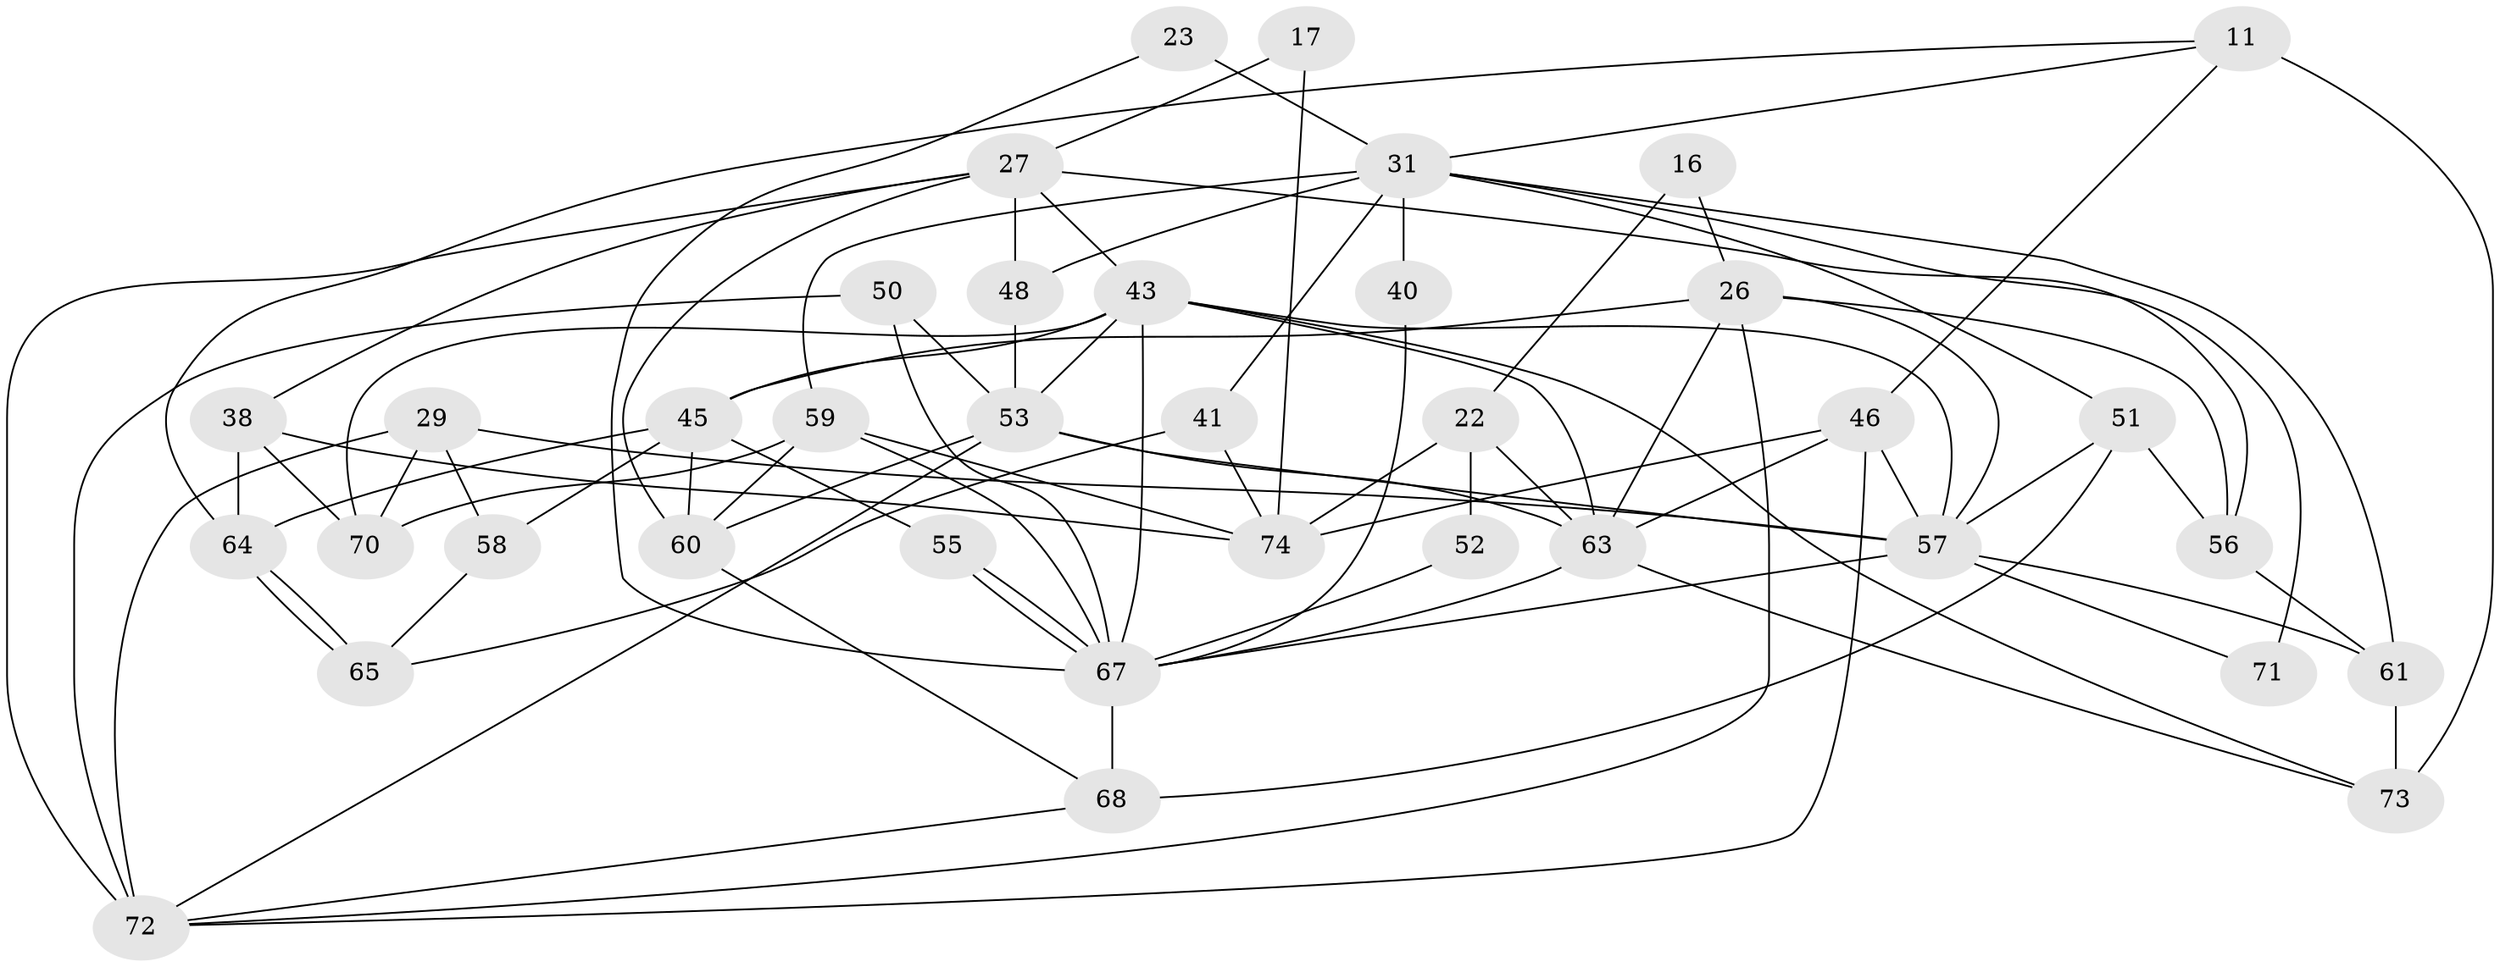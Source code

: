 // original degree distribution, {8: 0.02702702702702703, 3: 0.28378378378378377, 4: 0.2702702702702703, 5: 0.16216216216216217, 6: 0.08108108108108109, 2: 0.13513513513513514, 7: 0.04054054054054054}
// Generated by graph-tools (version 1.1) at 2025/49/03/09/25 04:49:27]
// undirected, 37 vertices, 87 edges
graph export_dot {
graph [start="1"]
  node [color=gray90,style=filled];
  11;
  16;
  17;
  22;
  23 [super="+2"];
  26 [super="+13"];
  27 [super="+18"];
  29;
  31 [super="+24+1"];
  38;
  40;
  41;
  43 [super="+42+37"];
  45;
  46 [super="+28+35"];
  48 [super="+30"];
  50 [super="+32"];
  51 [super="+21"];
  52;
  53 [super="+25+36"];
  55;
  56 [super="+8+14"];
  57 [super="+34+3"];
  58;
  59 [super="+15+54"];
  60;
  61;
  63 [super="+20"];
  64 [super="+4"];
  65;
  67 [super="+47+5+62"];
  68 [super="+39"];
  70 [super="+6"];
  71 [super="+44"];
  72 [super="+69"];
  73 [super="+49"];
  74 [super="+66"];
  11 -- 64;
  11 -- 73 [weight=2];
  11 -- 31;
  11 -- 46;
  16 -- 22;
  16 -- 26;
  17 -- 27;
  17 -- 74;
  22 -- 74;
  22 -- 52;
  22 -- 63;
  23 -- 67;
  23 -- 31 [weight=2];
  26 -- 45 [weight=2];
  26 -- 56 [weight=2];
  26 -- 63;
  26 -- 57;
  26 -- 72;
  27 -- 43 [weight=2];
  27 -- 72 [weight=2];
  27 -- 48 [weight=2];
  27 -- 38;
  27 -- 60;
  27 -- 56;
  29 -- 58;
  29 -- 57;
  29 -- 70;
  29 -- 72;
  31 -- 48 [weight=2];
  31 -- 61;
  31 -- 51;
  31 -- 59;
  31 -- 71 [weight=3];
  31 -- 40;
  31 -- 41;
  38 -- 70;
  38 -- 64;
  38 -- 74;
  40 -- 67;
  41 -- 65;
  41 -- 74;
  43 -- 45;
  43 -- 70 [weight=2];
  43 -- 67;
  43 -- 73;
  43 -- 57;
  43 -- 63 [weight=3];
  43 -- 53;
  45 -- 60;
  45 -- 55;
  45 -- 58;
  45 -- 64;
  46 -- 57;
  46 -- 74;
  46 -- 72;
  46 -- 63;
  48 -- 53;
  50 -- 72 [weight=2];
  50 -- 67 [weight=3];
  50 -- 53;
  51 -- 68 [weight=2];
  51 -- 57 [weight=2];
  51 -- 56;
  52 -- 67;
  53 -- 60;
  53 -- 57;
  53 -- 63;
  53 -- 72;
  55 -- 67;
  55 -- 67;
  56 -- 61;
  57 -- 61;
  57 -- 67 [weight=2];
  57 -- 71;
  58 -- 65;
  59 -- 70 [weight=2];
  59 -- 67 [weight=2];
  59 -- 60;
  59 -- 74 [weight=2];
  60 -- 68;
  61 -- 73;
  63 -- 67;
  63 -- 73;
  64 -- 65;
  64 -- 65;
  67 -- 68 [weight=2];
  68 -- 72;
}

